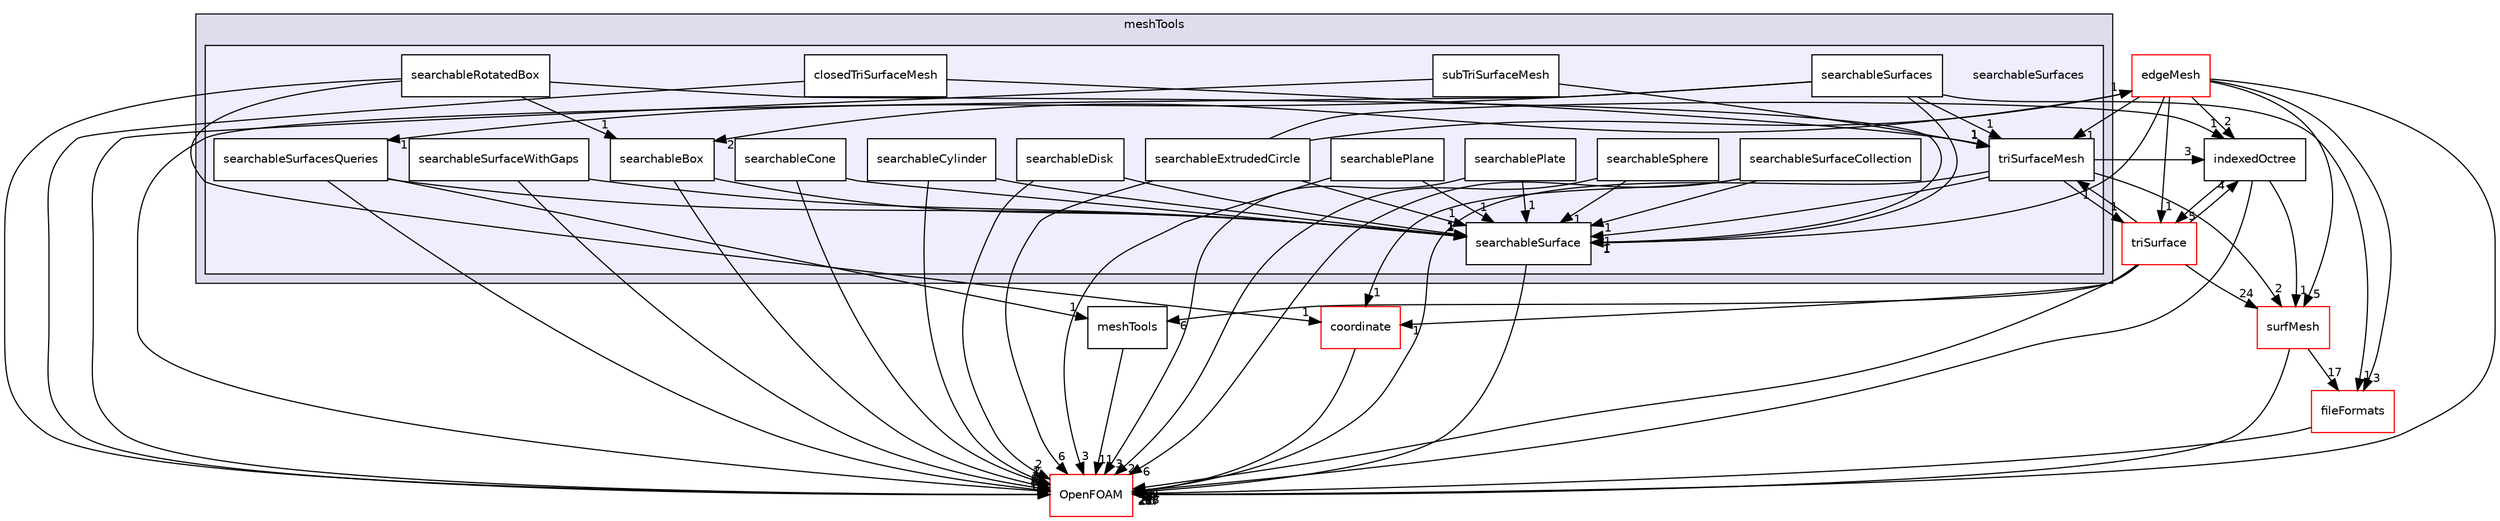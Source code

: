 digraph "src/meshTools/searchableSurfaces" {
  bgcolor=transparent;
  compound=true
  node [ fontsize="10", fontname="Helvetica"];
  edge [ labelfontsize="10", labelfontname="Helvetica"];
  subgraph clusterdir_ae30ad0bef50cf391b24c614251bb9fd {
    graph [ bgcolor="#ddddee", pencolor="black", label="meshTools" fontname="Helvetica", fontsize="10", URL="dir_ae30ad0bef50cf391b24c614251bb9fd.html"]
  subgraph clusterdir_fdba7555f757b9c8126275cbaccc3a14 {
    graph [ bgcolor="#eeeeff", pencolor="black", label="" URL="dir_fdba7555f757b9c8126275cbaccc3a14.html"];
    dir_fdba7555f757b9c8126275cbaccc3a14 [shape=plaintext label="searchableSurfaces"];
    dir_aa546d0cf944ecc4c6e338b04bee4bc0 [shape=box label="closedTriSurfaceMesh" color="black" fillcolor="white" style="filled" URL="dir_aa546d0cf944ecc4c6e338b04bee4bc0.html"];
    dir_eafcd9c76d8c9a316408998eabad6c91 [shape=box label="searchableBox" color="black" fillcolor="white" style="filled" URL="dir_eafcd9c76d8c9a316408998eabad6c91.html"];
    dir_b05f4a0c0bacfbfd4458423558ecbc9a [shape=box label="searchableCone" color="black" fillcolor="white" style="filled" URL="dir_b05f4a0c0bacfbfd4458423558ecbc9a.html"];
    dir_6a882318b36a6b888776ba22cbecca9f [shape=box label="searchableCylinder" color="black" fillcolor="white" style="filled" URL="dir_6a882318b36a6b888776ba22cbecca9f.html"];
    dir_943992fb82966058ca8bc0b0a8288a9e [shape=box label="searchableDisk" color="black" fillcolor="white" style="filled" URL="dir_943992fb82966058ca8bc0b0a8288a9e.html"];
    dir_f0396945a186aee9fb56904c6fb51641 [shape=box label="searchableExtrudedCircle" color="black" fillcolor="white" style="filled" URL="dir_f0396945a186aee9fb56904c6fb51641.html"];
    dir_a30546ab2379603206bf56cd517acbaf [shape=box label="searchablePlane" color="black" fillcolor="white" style="filled" URL="dir_a30546ab2379603206bf56cd517acbaf.html"];
    dir_30b9d62528a12aafa7aa41179eb7aff4 [shape=box label="searchablePlate" color="black" fillcolor="white" style="filled" URL="dir_30b9d62528a12aafa7aa41179eb7aff4.html"];
    dir_7a7df88d190621e8e479471863a431e9 [shape=box label="searchableRotatedBox" color="black" fillcolor="white" style="filled" URL="dir_7a7df88d190621e8e479471863a431e9.html"];
    dir_5e7f2065fb77bb041da3013ad61061a3 [shape=box label="searchableSphere" color="black" fillcolor="white" style="filled" URL="dir_5e7f2065fb77bb041da3013ad61061a3.html"];
    dir_2c0c1e46bbc9d953f93a672220dabf55 [shape=box label="searchableSurface" color="black" fillcolor="white" style="filled" URL="dir_2c0c1e46bbc9d953f93a672220dabf55.html"];
    dir_d821aa219549a650992f35c436d46f0f [shape=box label="searchableSurfaceCollection" color="black" fillcolor="white" style="filled" URL="dir_d821aa219549a650992f35c436d46f0f.html"];
    dir_7469c61d57c8526eb72fc2c68cdc2176 [shape=box label="searchableSurfaces" color="black" fillcolor="white" style="filled" URL="dir_7469c61d57c8526eb72fc2c68cdc2176.html"];
    dir_142ef3f13952f4689f01bad05621645c [shape=box label="searchableSurfacesQueries" color="black" fillcolor="white" style="filled" URL="dir_142ef3f13952f4689f01bad05621645c.html"];
    dir_c3021a810e4ec4846cfab96c50290311 [shape=box label="searchableSurfaceWithGaps" color="black" fillcolor="white" style="filled" URL="dir_c3021a810e4ec4846cfab96c50290311.html"];
    dir_8d1e47f48719645b90a4de4dd4276715 [shape=box label="subTriSurfaceMesh" color="black" fillcolor="white" style="filled" URL="dir_8d1e47f48719645b90a4de4dd4276715.html"];
    dir_fe3ae517033be130f1536f92b3aca9ba [shape=box label="triSurfaceMesh" color="black" fillcolor="white" style="filled" URL="dir_fe3ae517033be130f1536f92b3aca9ba.html"];
  }
  }
  dir_daefbc79e43b4c6de930591d46791fc2 [shape=box label="indexedOctree" URL="dir_daefbc79e43b4c6de930591d46791fc2.html"];
  dir_0a88fe22feb23ce5f078a04a1df67721 [shape=box label="surfMesh" color="red" URL="dir_0a88fe22feb23ce5f078a04a1df67721.html"];
  dir_b05602f37bb521a7142c0a3e200b5f35 [shape=box label="fileFormats" color="red" URL="dir_b05602f37bb521a7142c0a3e200b5f35.html"];
  dir_49db66e8fd2a67bf222b9ee7503b6041 [shape=box label="edgeMesh" color="red" URL="dir_49db66e8fd2a67bf222b9ee7503b6041.html"];
  dir_fcae8e4034cfc581908ed167c302db30 [shape=box label="coordinate" color="red" URL="dir_fcae8e4034cfc581908ed167c302db30.html"];
  dir_2c4b96702ead4056d900947b6784ec65 [shape=box label="triSurface" color="red" URL="dir_2c4b96702ead4056d900947b6784ec65.html"];
  dir_c5473ff19b20e6ec4dfe5c310b3778a8 [shape=box label="OpenFOAM" color="red" URL="dir_c5473ff19b20e6ec4dfe5c310b3778a8.html"];
  dir_ed89494532d84cde5bd7df6bbfcbe2dc [shape=box label="meshTools" URL="dir_ed89494532d84cde5bd7df6bbfcbe2dc.html"];
  dir_daefbc79e43b4c6de930591d46791fc2->dir_0a88fe22feb23ce5f078a04a1df67721 [headlabel="1", labeldistance=1.5 headhref="dir_002009_003623.html"];
  dir_daefbc79e43b4c6de930591d46791fc2->dir_2c4b96702ead4056d900947b6784ec65 [headlabel="5", labeldistance=1.5 headhref="dir_002009_002120.html"];
  dir_daefbc79e43b4c6de930591d46791fc2->dir_c5473ff19b20e6ec4dfe5c310b3778a8 [headlabel="24", labeldistance=1.5 headhref="dir_002009_002151.html"];
  dir_0a88fe22feb23ce5f078a04a1df67721->dir_b05602f37bb521a7142c0a3e200b5f35 [headlabel="17", labeldistance=1.5 headhref="dir_003623_000682.html"];
  dir_0a88fe22feb23ce5f078a04a1df67721->dir_c5473ff19b20e6ec4dfe5c310b3778a8 [headlabel="267", labeldistance=1.5 headhref="dir_003623_002151.html"];
  dir_aa546d0cf944ecc4c6e338b04bee4bc0->dir_fe3ae517033be130f1536f92b3aca9ba [headlabel="1", labeldistance=1.5 headhref="dir_002034_002050.html"];
  dir_aa546d0cf944ecc4c6e338b04bee4bc0->dir_c5473ff19b20e6ec4dfe5c310b3778a8 [headlabel="1", labeldistance=1.5 headhref="dir_002034_002151.html"];
  dir_a30546ab2379603206bf56cd517acbaf->dir_c5473ff19b20e6ec4dfe5c310b3778a8 [headlabel="3", labeldistance=1.5 headhref="dir_002040_002151.html"];
  dir_a30546ab2379603206bf56cd517acbaf->dir_2c0c1e46bbc9d953f93a672220dabf55 [headlabel="1", labeldistance=1.5 headhref="dir_002040_002044.html"];
  dir_b05602f37bb521a7142c0a3e200b5f35->dir_c5473ff19b20e6ec4dfe5c310b3778a8 [headlabel="218", labeldistance=1.5 headhref="dir_000682_002151.html"];
  dir_7469c61d57c8526eb72fc2c68cdc2176->dir_b05602f37bb521a7142c0a3e200b5f35 [headlabel="1", labeldistance=1.5 headhref="dir_002046_000682.html"];
  dir_7469c61d57c8526eb72fc2c68cdc2176->dir_fe3ae517033be130f1536f92b3aca9ba [headlabel="1", labeldistance=1.5 headhref="dir_002046_002050.html"];
  dir_7469c61d57c8526eb72fc2c68cdc2176->dir_c5473ff19b20e6ec4dfe5c310b3778a8 [headlabel="5", labeldistance=1.5 headhref="dir_002046_002151.html"];
  dir_7469c61d57c8526eb72fc2c68cdc2176->dir_142ef3f13952f4689f01bad05621645c [headlabel="1", labeldistance=1.5 headhref="dir_002046_002047.html"];
  dir_7469c61d57c8526eb72fc2c68cdc2176->dir_2c0c1e46bbc9d953f93a672220dabf55 [headlabel="1", labeldistance=1.5 headhref="dir_002046_002044.html"];
  dir_eafcd9c76d8c9a316408998eabad6c91->dir_c5473ff19b20e6ec4dfe5c310b3778a8 [headlabel="3", labeldistance=1.5 headhref="dir_002035_002151.html"];
  dir_eafcd9c76d8c9a316408998eabad6c91->dir_2c0c1e46bbc9d953f93a672220dabf55 [headlabel="1", labeldistance=1.5 headhref="dir_002035_002044.html"];
  dir_49db66e8fd2a67bf222b9ee7503b6041->dir_daefbc79e43b4c6de930591d46791fc2 [headlabel="2", labeldistance=1.5 headhref="dir_001994_002009.html"];
  dir_49db66e8fd2a67bf222b9ee7503b6041->dir_0a88fe22feb23ce5f078a04a1df67721 [headlabel="5", labeldistance=1.5 headhref="dir_001994_003623.html"];
  dir_49db66e8fd2a67bf222b9ee7503b6041->dir_b05602f37bb521a7142c0a3e200b5f35 [headlabel="3", labeldistance=1.5 headhref="dir_001994_000682.html"];
  dir_49db66e8fd2a67bf222b9ee7503b6041->dir_eafcd9c76d8c9a316408998eabad6c91 [headlabel="2", labeldistance=1.5 headhref="dir_001994_002035.html"];
  dir_49db66e8fd2a67bf222b9ee7503b6041->dir_fe3ae517033be130f1536f92b3aca9ba [headlabel="1", labeldistance=1.5 headhref="dir_001994_002050.html"];
  dir_49db66e8fd2a67bf222b9ee7503b6041->dir_2c4b96702ead4056d900947b6784ec65 [headlabel="1", labeldistance=1.5 headhref="dir_001994_002120.html"];
  dir_49db66e8fd2a67bf222b9ee7503b6041->dir_c5473ff19b20e6ec4dfe5c310b3778a8 [headlabel="80", labeldistance=1.5 headhref="dir_001994_002151.html"];
  dir_49db66e8fd2a67bf222b9ee7503b6041->dir_2c0c1e46bbc9d953f93a672220dabf55 [headlabel="1", labeldistance=1.5 headhref="dir_001994_002044.html"];
  dir_fcae8e4034cfc581908ed167c302db30->dir_c5473ff19b20e6ec4dfe5c310b3778a8 [headlabel="42", labeldistance=1.5 headhref="dir_001990_002151.html"];
  dir_8d1e47f48719645b90a4de4dd4276715->dir_fe3ae517033be130f1536f92b3aca9ba [headlabel="1", labeldistance=1.5 headhref="dir_002049_002050.html"];
  dir_8d1e47f48719645b90a4de4dd4276715->dir_c5473ff19b20e6ec4dfe5c310b3778a8 [headlabel="1", labeldistance=1.5 headhref="dir_002049_002151.html"];
  dir_fe3ae517033be130f1536f92b3aca9ba->dir_daefbc79e43b4c6de930591d46791fc2 [headlabel="3", labeldistance=1.5 headhref="dir_002050_002009.html"];
  dir_fe3ae517033be130f1536f92b3aca9ba->dir_0a88fe22feb23ce5f078a04a1df67721 [headlabel="2", labeldistance=1.5 headhref="dir_002050_003623.html"];
  dir_fe3ae517033be130f1536f92b3aca9ba->dir_2c4b96702ead4056d900947b6784ec65 [headlabel="1", labeldistance=1.5 headhref="dir_002050_002120.html"];
  dir_fe3ae517033be130f1536f92b3aca9ba->dir_c5473ff19b20e6ec4dfe5c310b3778a8 [headlabel="9", labeldistance=1.5 headhref="dir_002050_002151.html"];
  dir_fe3ae517033be130f1536f92b3aca9ba->dir_2c0c1e46bbc9d953f93a672220dabf55 [headlabel="1", labeldistance=1.5 headhref="dir_002050_002044.html"];
  dir_b05f4a0c0bacfbfd4458423558ecbc9a->dir_c5473ff19b20e6ec4dfe5c310b3778a8 [headlabel="1", labeldistance=1.5 headhref="dir_002036_002151.html"];
  dir_b05f4a0c0bacfbfd4458423558ecbc9a->dir_2c0c1e46bbc9d953f93a672220dabf55 [headlabel="1", labeldistance=1.5 headhref="dir_002036_002044.html"];
  dir_f0396945a186aee9fb56904c6fb51641->dir_daefbc79e43b4c6de930591d46791fc2 [headlabel="1", labeldistance=1.5 headhref="dir_002039_002009.html"];
  dir_f0396945a186aee9fb56904c6fb51641->dir_49db66e8fd2a67bf222b9ee7503b6041 [headlabel="1", labeldistance=1.5 headhref="dir_002039_001994.html"];
  dir_f0396945a186aee9fb56904c6fb51641->dir_c5473ff19b20e6ec4dfe5c310b3778a8 [headlabel="6", labeldistance=1.5 headhref="dir_002039_002151.html"];
  dir_f0396945a186aee9fb56904c6fb51641->dir_2c0c1e46bbc9d953f93a672220dabf55 [headlabel="1", labeldistance=1.5 headhref="dir_002039_002044.html"];
  dir_c3021a810e4ec4846cfab96c50290311->dir_c5473ff19b20e6ec4dfe5c310b3778a8 [headlabel="5", labeldistance=1.5 headhref="dir_002048_002151.html"];
  dir_c3021a810e4ec4846cfab96c50290311->dir_2c0c1e46bbc9d953f93a672220dabf55 [headlabel="1", labeldistance=1.5 headhref="dir_002048_002044.html"];
  dir_d821aa219549a650992f35c436d46f0f->dir_fcae8e4034cfc581908ed167c302db30 [headlabel="1", labeldistance=1.5 headhref="dir_002045_001990.html"];
  dir_d821aa219549a650992f35c436d46f0f->dir_c5473ff19b20e6ec4dfe5c310b3778a8 [headlabel="6", labeldistance=1.5 headhref="dir_002045_002151.html"];
  dir_d821aa219549a650992f35c436d46f0f->dir_2c0c1e46bbc9d953f93a672220dabf55 [headlabel="1", labeldistance=1.5 headhref="dir_002045_002044.html"];
  dir_2c4b96702ead4056d900947b6784ec65->dir_daefbc79e43b4c6de930591d46791fc2 [headlabel="4", labeldistance=1.5 headhref="dir_002120_002009.html"];
  dir_2c4b96702ead4056d900947b6784ec65->dir_0a88fe22feb23ce5f078a04a1df67721 [headlabel="24", labeldistance=1.5 headhref="dir_002120_003623.html"];
  dir_2c4b96702ead4056d900947b6784ec65->dir_fcae8e4034cfc581908ed167c302db30 [headlabel="1", labeldistance=1.5 headhref="dir_002120_001990.html"];
  dir_2c4b96702ead4056d900947b6784ec65->dir_fe3ae517033be130f1536f92b3aca9ba [headlabel="1", labeldistance=1.5 headhref="dir_002120_002050.html"];
  dir_2c4b96702ead4056d900947b6784ec65->dir_c5473ff19b20e6ec4dfe5c310b3778a8 [headlabel="121", labeldistance=1.5 headhref="dir_002120_002151.html"];
  dir_2c4b96702ead4056d900947b6784ec65->dir_ed89494532d84cde5bd7df6bbfcbe2dc [headlabel="6", labeldistance=1.5 headhref="dir_002120_002015.html"];
  dir_5e7f2065fb77bb041da3013ad61061a3->dir_c5473ff19b20e6ec4dfe5c310b3778a8 [headlabel="2", labeldistance=1.5 headhref="dir_002043_002151.html"];
  dir_5e7f2065fb77bb041da3013ad61061a3->dir_2c0c1e46bbc9d953f93a672220dabf55 [headlabel="1", labeldistance=1.5 headhref="dir_002043_002044.html"];
  dir_ed89494532d84cde5bd7df6bbfcbe2dc->dir_c5473ff19b20e6ec4dfe5c310b3778a8 [headlabel="11", labeldistance=1.5 headhref="dir_002015_002151.html"];
  dir_30b9d62528a12aafa7aa41179eb7aff4->dir_c5473ff19b20e6ec4dfe5c310b3778a8 [headlabel="3", labeldistance=1.5 headhref="dir_002041_002151.html"];
  dir_30b9d62528a12aafa7aa41179eb7aff4->dir_2c0c1e46bbc9d953f93a672220dabf55 [headlabel="1", labeldistance=1.5 headhref="dir_002041_002044.html"];
  dir_142ef3f13952f4689f01bad05621645c->dir_c5473ff19b20e6ec4dfe5c310b3778a8 [headlabel="5", labeldistance=1.5 headhref="dir_002047_002151.html"];
  dir_142ef3f13952f4689f01bad05621645c->dir_ed89494532d84cde5bd7df6bbfcbe2dc [headlabel="1", labeldistance=1.5 headhref="dir_002047_002015.html"];
  dir_142ef3f13952f4689f01bad05621645c->dir_2c0c1e46bbc9d953f93a672220dabf55 [headlabel="1", labeldistance=1.5 headhref="dir_002047_002044.html"];
  dir_2c0c1e46bbc9d953f93a672220dabf55->dir_c5473ff19b20e6ec4dfe5c310b3778a8 [headlabel="8", labeldistance=1.5 headhref="dir_002044_002151.html"];
  dir_7a7df88d190621e8e479471863a431e9->dir_eafcd9c76d8c9a316408998eabad6c91 [headlabel="1", labeldistance=1.5 headhref="dir_002042_002035.html"];
  dir_7a7df88d190621e8e479471863a431e9->dir_fcae8e4034cfc581908ed167c302db30 [headlabel="1", labeldistance=1.5 headhref="dir_002042_001990.html"];
  dir_7a7df88d190621e8e479471863a431e9->dir_c5473ff19b20e6ec4dfe5c310b3778a8 [headlabel="1", labeldistance=1.5 headhref="dir_002042_002151.html"];
  dir_7a7df88d190621e8e479471863a431e9->dir_2c0c1e46bbc9d953f93a672220dabf55 [headlabel="1", labeldistance=1.5 headhref="dir_002042_002044.html"];
  dir_6a882318b36a6b888776ba22cbecca9f->dir_c5473ff19b20e6ec4dfe5c310b3778a8 [headlabel="2", labeldistance=1.5 headhref="dir_002037_002151.html"];
  dir_6a882318b36a6b888776ba22cbecca9f->dir_2c0c1e46bbc9d953f93a672220dabf55 [headlabel="1", labeldistance=1.5 headhref="dir_002037_002044.html"];
  dir_943992fb82966058ca8bc0b0a8288a9e->dir_c5473ff19b20e6ec4dfe5c310b3778a8 [headlabel="2", labeldistance=1.5 headhref="dir_002038_002151.html"];
  dir_943992fb82966058ca8bc0b0a8288a9e->dir_2c0c1e46bbc9d953f93a672220dabf55 [headlabel="1", labeldistance=1.5 headhref="dir_002038_002044.html"];
}
